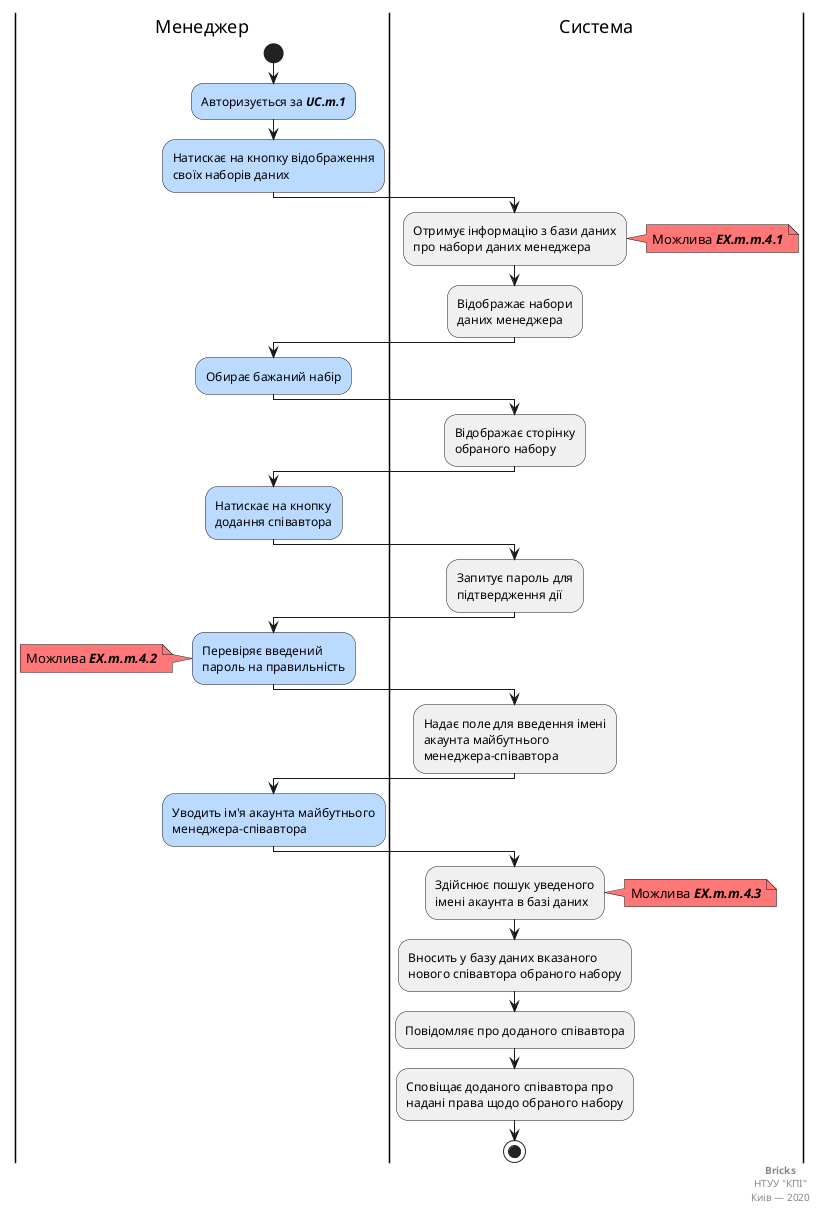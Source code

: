 @startuml

    |Менеджер|

        start;

        #bbdaff:Авторизується за <b><i>UC.m.1</i></b>;

        #bbdaff:Натискає на кнопку відображення
        своїх наборів даних;

    |Система|

        #f0f0f0:Отримує інформацію з бази даних
        про набори даних менеджера;

        note right #f77
            Можлива <b><i>EX.m.m.4.1</i></b>
        end note

        #f0f0f0:Відображає набори
        даних менеджера;
        
    |Менеджер|

        #bbdaff:Обирає бажаний набір;

    |Система|

        #f0f0f0:Відображає сторінку
        обраного набору;
        
    |Менеджер|

        #bbdaff:Натискає на кнопку
        додання співавтора;

    |Система|

        #f0f0f0:Запитує пароль для
        підтвердження дії;
        
    |Менеджер|

        #bbdaff:Перевіряє введений
        пароль на правильність;

        note left #f77
            Можлива <b><i>EX.m.m.4.2</i></b>
        end note

    |Система|

        #f0f0f0:Надає поле для введення імені
        акаунта майбутнього
        менеджера-співавтора;
        
    |Менеджер|

        #bbdaff:Уводить ім'я акаунта майбутнього
        менеджера-співавтора;

    |Система|

        #f0f0f0:Здійснює пошук уведеного
        імені акаунта в базі даних;

        note right #f77
            Можлива <b><i>EX.m.m.4.3</i></b>
        end note

        #f0f0f0:Вносить у базу даних вказаного
        нового співавтора обраного набору;

        #f0f0f0:Повідомляє про доданого співавтора;

        #f0f0f0:Сповіщає доданого співавтора про
        надані права щодо обраного набору;

        stop;

    right footer
        <b>Bricks</b>
        НТУУ "КПІ"
        Киів — 2020
    end footer

@enduml